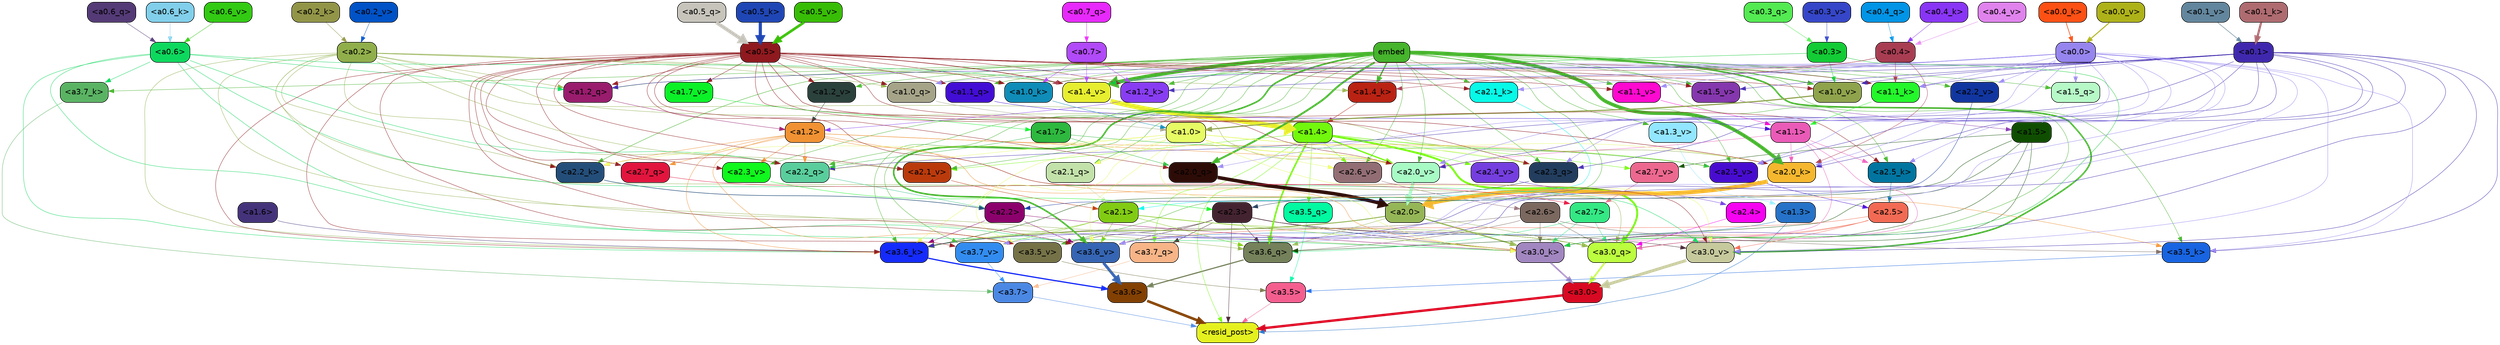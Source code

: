 strict digraph "" {
	graph [bgcolor=transparent,
		layout=dot,
		overlap=false,
		splines=true
	];
	"<a3.7>"	[color=black,
		fillcolor="#4b88e4",
		fontname=Helvetica,
		shape=box,
		style="filled, rounded"];
	"<resid_post>"	[color=black,
		fillcolor="#e5f11f",
		fontname=Helvetica,
		shape=box,
		style="filled, rounded"];
	"<a3.7>" -> "<resid_post>"	[color="#4b88e4",
		penwidth=0.6239100098609924];
	"<a3.6>"	[color=black,
		fillcolor="#824003",
		fontname=Helvetica,
		shape=box,
		style="filled, rounded"];
	"<a3.6>" -> "<resid_post>"	[color="#824003",
		penwidth=4.569062113761902];
	"<a3.5>"	[color=black,
		fillcolor="#f45e8f",
		fontname=Helvetica,
		shape=box,
		style="filled, rounded"];
	"<a3.5>" -> "<resid_post>"	[color="#f45e8f",
		penwidth=0.6];
	"<a3.0>"	[color=black,
		fillcolor="#d80922",
		fontname=Helvetica,
		shape=box,
		style="filled, rounded"];
	"<a3.0>" -> "<resid_post>"	[color="#d80922",
		penwidth=4.283544182777405];
	"<a2.3>"	[color=black,
		fillcolor="#442330",
		fontname=Helvetica,
		shape=box,
		style="filled, rounded"];
	"<a2.3>" -> "<resid_post>"	[color="#442330",
		penwidth=0.6];
	"<a3.7_q>"	[color=black,
		fillcolor="#f6b487",
		fontname=Helvetica,
		shape=box,
		style="filled, rounded"];
	"<a2.3>" -> "<a3.7_q>"	[color="#442330",
		penwidth=0.6];
	"<a3.6_q>"	[color=black,
		fillcolor="#74815a",
		fontname=Helvetica,
		shape=box,
		style="filled, rounded"];
	"<a2.3>" -> "<a3.6_q>"	[color="#442330",
		penwidth=0.6];
	"<a3.0_q>"	[color=black,
		fillcolor="#bcfd3f",
		fontname=Helvetica,
		shape=box,
		style="filled, rounded"];
	"<a2.3>" -> "<a3.0_q>"	[color="#442330",
		penwidth=0.6];
	"<a3.0_k>"	[color=black,
		fillcolor="#a186c0",
		fontname=Helvetica,
		shape=box,
		style="filled, rounded"];
	"<a2.3>" -> "<a3.0_k>"	[color="#442330",
		penwidth=0.6];
	"<a3.6_v>"	[color=black,
		fillcolor="#3565b3",
		fontname=Helvetica,
		shape=box,
		style="filled, rounded"];
	"<a2.3>" -> "<a3.6_v>"	[color="#442330",
		penwidth=0.6];
	"<a3.5_v>"	[color=black,
		fillcolor="#757248",
		fontname=Helvetica,
		shape=box,
		style="filled, rounded"];
	"<a2.3>" -> "<a3.5_v>"	[color="#442330",
		penwidth=0.6];
	"<a3.0_v>"	[color=black,
		fillcolor="#c6c99c",
		fontname=Helvetica,
		shape=box,
		style="filled, rounded"];
	"<a2.3>" -> "<a3.0_v>"	[color="#442330",
		penwidth=0.6];
	"<a1.4>"	[color=black,
		fillcolor="#72f80c",
		fontname=Helvetica,
		shape=box,
		style="filled, rounded"];
	"<a1.4>" -> "<resid_post>"	[color="#72f80c",
		penwidth=0.6];
	"<a1.4>" -> "<a3.7_q>"	[color="#72f80c",
		penwidth=0.6];
	"<a1.4>" -> "<a3.6_q>"	[color="#72f80c",
		penwidth=2.7934007048606873];
	"<a3.5_q>"	[color=black,
		fillcolor="#01f9a1",
		fontname=Helvetica,
		shape=box,
		style="filled, rounded"];
	"<a1.4>" -> "<a3.5_q>"	[color="#72f80c",
		penwidth=0.6];
	"<a1.4>" -> "<a3.0_q>"	[color="#72f80c",
		penwidth=3.340754985809326];
	"<a2.3_q>"	[color=black,
		fillcolor="#223d5e",
		fontname=Helvetica,
		shape=box,
		style="filled, rounded"];
	"<a1.4>" -> "<a2.3_q>"	[color="#72f80c",
		penwidth=0.6];
	"<a2.7_v>"	[color=black,
		fillcolor="#ec688f",
		fontname=Helvetica,
		shape=box,
		style="filled, rounded"];
	"<a1.4>" -> "<a2.7_v>"	[color="#72f80c",
		penwidth=0.6];
	"<a2.6_v>"	[color=black,
		fillcolor="#926e74",
		fontname=Helvetica,
		shape=box,
		style="filled, rounded"];
	"<a1.4>" -> "<a2.6_v>"	[color="#72f80c",
		penwidth=0.6];
	"<a2.5_v>"	[color=black,
		fillcolor="#480cd0",
		fontname=Helvetica,
		shape=box,
		style="filled, rounded"];
	"<a1.4>" -> "<a2.5_v>"	[color="#72f80c",
		penwidth=0.6];
	"<a2.4_v>"	[color=black,
		fillcolor="#753edf",
		fontname=Helvetica,
		shape=box,
		style="filled, rounded"];
	"<a1.4>" -> "<a2.4_v>"	[color="#72f80c",
		penwidth=0.6];
	"<a2.1_v>"	[color=black,
		fillcolor="#ba3a0c",
		fontname=Helvetica,
		shape=box,
		style="filled, rounded"];
	"<a1.4>" -> "<a2.1_v>"	[color="#72f80c",
		penwidth=0.6];
	"<a2.0_v>"	[color=black,
		fillcolor="#a8fac5",
		fontname=Helvetica,
		shape=box,
		style="filled, rounded"];
	"<a1.4>" -> "<a2.0_v>"	[color="#72f80c",
		penwidth=2.268759250640869];
	"<a1.3>"	[color=black,
		fillcolor="#2572c8",
		fontname=Helvetica,
		shape=box,
		style="filled, rounded"];
	"<a1.3>" -> "<resid_post>"	[color="#2572c8",
		penwidth=0.6];
	"<a1.3>" -> "<a3.6_v>"	[color="#2572c8",
		penwidth=0.6];
	"<a3.7_q>" -> "<a3.7>"	[color="#f6b487",
		penwidth=0.6];
	"<a3.6_q>" -> "<a3.6>"	[color="#74815a",
		penwidth=2.0347584784030914];
	"<a3.5_q>" -> "<a3.5>"	[color="#01f9a1",
		penwidth=0.6];
	"<a3.0_q>" -> "<a3.0>"	[color="#bcfd3f",
		penwidth=2.8635367155075073];
	"<a3.7_k>"	[color=black,
		fillcolor="#5ab363",
		fontname=Helvetica,
		shape=box,
		style="filled, rounded"];
	"<a3.7_k>" -> "<a3.7>"	[color="#5ab363",
		penwidth=0.6];
	"<a3.6_k>"	[color=black,
		fillcolor="#152bfb",
		fontname=Helvetica,
		shape=box,
		style="filled, rounded"];
	"<a3.6_k>" -> "<a3.6>"	[color="#152bfb",
		penwidth=2.1760786175727844];
	"<a3.5_k>"	[color=black,
		fillcolor="#1864e1",
		fontname=Helvetica,
		shape=box,
		style="filled, rounded"];
	"<a3.5_k>" -> "<a3.5>"	[color="#1864e1",
		penwidth=0.6];
	"<a3.0_k>" -> "<a3.0>"	[color="#a186c0",
		penwidth=2.632905662059784];
	"<a3.7_v>"	[color=black,
		fillcolor="#328cf0",
		fontname=Helvetica,
		shape=box,
		style="filled, rounded"];
	"<a3.7_v>" -> "<a3.7>"	[color="#328cf0",
		penwidth=0.6];
	"<a3.6_v>" -> "<a3.6>"	[color="#3565b3",
		penwidth=4.981305837631226];
	"<a3.5_v>" -> "<a3.5>"	[color="#757248",
		penwidth=0.6];
	"<a3.0_v>" -> "<a3.0>"	[color="#c6c99c",
		penwidth=5.168330669403076];
	"<a2.7>"	[color=black,
		fillcolor="#34e884",
		fontname=Helvetica,
		shape=box,
		style="filled, rounded"];
	"<a2.7>" -> "<a3.6_q>"	[color="#34e884",
		penwidth=0.6];
	"<a2.7>" -> "<a3.0_q>"	[color="#34e884",
		penwidth=0.6];
	"<a2.7>" -> "<a3.0_k>"	[color="#34e884",
		penwidth=0.6];
	"<a2.6>"	[color=black,
		fillcolor="#7b685f",
		fontname=Helvetica,
		shape=box,
		style="filled, rounded"];
	"<a2.6>" -> "<a3.6_q>"	[color="#7b685f",
		penwidth=0.6];
	"<a2.6>" -> "<a3.0_q>"	[color="#7b685f",
		penwidth=0.6];
	"<a2.6>" -> "<a3.6_k>"	[color="#7b685f",
		penwidth=0.6];
	"<a2.6>" -> "<a3.5_k>"	[color="#7b685f",
		penwidth=0.6];
	"<a2.6>" -> "<a3.0_k>"	[color="#7b685f",
		penwidth=0.6];
	"<a2.1>"	[color=black,
		fillcolor="#81cb13",
		fontname=Helvetica,
		shape=box,
		style="filled, rounded"];
	"<a2.1>" -> "<a3.6_q>"	[color="#81cb13",
		penwidth=0.6];
	"<a2.1>" -> "<a3.0_q>"	[color="#81cb13",
		penwidth=0.6];
	"<a2.1>" -> "<a3.6_k>"	[color="#81cb13",
		penwidth=0.6];
	"<a2.1>" -> "<a3.0_k>"	[color="#81cb13",
		penwidth=0.6];
	"<a2.1>" -> "<a3.7_v>"	[color="#81cb13",
		penwidth=0.6];
	"<a2.1>" -> "<a3.6_v>"	[color="#81cb13",
		penwidth=0.6];
	"<a2.0>"	[color=black,
		fillcolor="#95b656",
		fontname=Helvetica,
		shape=box,
		style="filled, rounded"];
	"<a2.0>" -> "<a3.6_q>"	[color="#95b656",
		penwidth=0.6];
	"<a2.0>" -> "<a3.0_q>"	[color="#95b656",
		penwidth=0.6];
	"<a2.0>" -> "<a3.6_k>"	[color="#95b656",
		penwidth=1.6382827460765839];
	"<a2.0>" -> "<a3.0_k>"	[color="#95b656",
		penwidth=2.161143198609352];
	"<a1.5>"	[color=black,
		fillcolor="#0f4e01",
		fontname=Helvetica,
		shape=box,
		style="filled, rounded"];
	"<a1.5>" -> "<a3.6_q>"	[color="#0f4e01",
		penwidth=0.6];
	"<a1.5>" -> "<a3.0_q>"	[color="#0f4e01",
		penwidth=0.6];
	"<a1.5>" -> "<a3.6_k>"	[color="#0f4e01",
		penwidth=0.6];
	"<a1.5>" -> "<a3.0_k>"	[color="#0f4e01",
		penwidth=0.6];
	"<a1.5>" -> "<a2.7_v>"	[color="#0f4e01",
		penwidth=0.6];
	"<a0.2>"	[color=black,
		fillcolor="#90af4b",
		fontname=Helvetica,
		shape=box,
		style="filled, rounded"];
	"<a0.2>" -> "<a3.6_q>"	[color="#90af4b",
		penwidth=0.6];
	"<a0.2>" -> "<a3.0_q>"	[color="#90af4b",
		penwidth=0.6];
	"<a0.2>" -> "<a3.6_k>"	[color="#90af4b",
		penwidth=0.6];
	"<a0.2>" -> "<a3.0_k>"	[color="#90af4b",
		penwidth=0.6];
	"<a2.2_q>"	[color=black,
		fillcolor="#59ce9c",
		fontname=Helvetica,
		shape=box,
		style="filled, rounded"];
	"<a0.2>" -> "<a2.2_q>"	[color="#90af4b",
		penwidth=0.6];
	"<a2.2_k>"	[color=black,
		fillcolor="#244e7a",
		fontname=Helvetica,
		shape=box,
		style="filled, rounded"];
	"<a0.2>" -> "<a2.2_k>"	[color="#90af4b",
		penwidth=0.6];
	"<a2.0_k>"	[color=black,
		fillcolor="#f5b72e",
		fontname=Helvetica,
		shape=box,
		style="filled, rounded"];
	"<a0.2>" -> "<a2.0_k>"	[color="#90af4b",
		penwidth=0.6];
	"<a0.2>" -> "<a2.1_v>"	[color="#90af4b",
		penwidth=0.6];
	"<a0.2>" -> "<a2.0_v>"	[color="#90af4b",
		penwidth=0.6];
	"<a1.2_q>"	[color=black,
		fillcolor="#991c6d",
		fontname=Helvetica,
		shape=box,
		style="filled, rounded"];
	"<a0.2>" -> "<a1.2_q>"	[color="#90af4b",
		penwidth=0.6];
	"<a1.0_q>"	[color=black,
		fillcolor="#a5a489",
		fontname=Helvetica,
		shape=box,
		style="filled, rounded"];
	"<a0.2>" -> "<a1.0_q>"	[color="#90af4b",
		penwidth=0.6];
	"<a1.4_k>"	[color=black,
		fillcolor="#ba2213",
		fontname=Helvetica,
		shape=box,
		style="filled, rounded"];
	"<a0.2>" -> "<a1.4_k>"	[color="#90af4b",
		penwidth=0.6];
	"<a1.4_v>"	[color=black,
		fillcolor="#e7ee2f",
		fontname=Helvetica,
		shape=box,
		style="filled, rounded"];
	"<a0.2>" -> "<a1.4_v>"	[color="#90af4b",
		penwidth=0.6];
	"<a2.5>"	[color=black,
		fillcolor="#f26a53",
		fontname=Helvetica,
		shape=box,
		style="filled, rounded"];
	"<a2.5>" -> "<a3.0_q>"	[color="#f26a53",
		penwidth=0.6];
	"<a2.5>" -> "<a3.0_k>"	[color="#f26a53",
		penwidth=0.6];
	"<a2.5>" -> "<a3.6_v>"	[color="#f26a53",
		penwidth=0.6];
	"<a2.5>" -> "<a3.0_v>"	[color="#f26a53",
		penwidth=0.6];
	"<a2.4>"	[color=black,
		fillcolor="#f603f1",
		fontname=Helvetica,
		shape=box,
		style="filled, rounded"];
	"<a2.4>" -> "<a3.0_q>"	[color="#f603f1",
		penwidth=0.6];
	"<a1.1>"	[color=black,
		fillcolor="#ea5ab7",
		fontname=Helvetica,
		shape=box,
		style="filled, rounded"];
	"<a1.1>" -> "<a3.0_q>"	[color="#ea5ab7",
		penwidth=0.6];
	"<a1.1>" -> "<a3.0_k>"	[color="#ea5ab7",
		penwidth=0.6];
	"<a2.5_k>"	[color=black,
		fillcolor="#0175a0",
		fontname=Helvetica,
		shape=box,
		style="filled, rounded"];
	"<a1.1>" -> "<a2.5_k>"	[color="#ea5ab7",
		penwidth=0.6];
	"<a1.1>" -> "<a2.0_k>"	[color="#ea5ab7",
		penwidth=0.6];
	"<a1.1>" -> "<a2.0_v>"	[color="#ea5ab7",
		penwidth=0.6];
	"<a0.6>"	[color=black,
		fillcolor="#0dd85e",
		fontname=Helvetica,
		shape=box,
		style="filled, rounded"];
	"<a0.6>" -> "<a3.7_k>"	[color="#0dd85e",
		penwidth=0.6];
	"<a0.6>" -> "<a3.6_k>"	[color="#0dd85e",
		penwidth=0.6];
	"<a0.6>" -> "<a3.0_k>"	[color="#0dd85e",
		penwidth=0.6];
	"<a0.6>" -> "<a3.6_v>"	[color="#0dd85e",
		penwidth=0.6];
	"<a0.6>" -> "<a3.0_v>"	[color="#0dd85e",
		penwidth=0.6];
	"<a0.6>" -> "<a2.2_q>"	[color="#0dd85e",
		penwidth=0.6];
	"<a0.6>" -> "<a1.2_q>"	[color="#0dd85e",
		penwidth=0.6];
	"<a0.6>" -> "<a1.4_v>"	[color="#0dd85e",
		penwidth=0.6];
	embed	[color=black,
		fillcolor="#46b42c",
		fontname=Helvetica,
		shape=box,
		style="filled, rounded"];
	embed -> "<a3.7_k>"	[color="#46b42c",
		penwidth=0.6];
	embed -> "<a3.6_k>"	[color="#46b42c",
		penwidth=0.6];
	embed -> "<a3.5_k>"	[color="#46b42c",
		penwidth=0.6];
	embed -> "<a3.0_k>"	[color="#46b42c",
		penwidth=0.6];
	embed -> "<a3.7_v>"	[color="#46b42c",
		penwidth=0.6];
	embed -> "<a3.6_v>"	[color="#46b42c",
		penwidth=2.7825746536254883];
	embed -> "<a3.5_v>"	[color="#46b42c",
		penwidth=0.6];
	embed -> "<a3.0_v>"	[color="#46b42c",
		penwidth=2.6950180530548096];
	embed -> "<a2.3_q>"	[color="#46b42c",
		penwidth=0.6];
	embed -> "<a2.2_q>"	[color="#46b42c",
		penwidth=0.6];
	"<a2.1_q>"	[color=black,
		fillcolor="#c3e2aa",
		fontname=Helvetica,
		shape=box,
		style="filled, rounded"];
	embed -> "<a2.1_q>"	[color="#46b42c",
		penwidth=0.6];
	"<a2.0_q>"	[color=black,
		fillcolor="#2d0c07",
		fontname=Helvetica,
		shape=box,
		style="filled, rounded"];
	embed -> "<a2.0_q>"	[color="#46b42c",
		penwidth=3.305941343307495];
	embed -> "<a2.5_k>"	[color="#46b42c",
		penwidth=0.6];
	embed -> "<a2.2_k>"	[color="#46b42c",
		penwidth=0.6698317527770996];
	"<a2.1_k>"	[color=black,
		fillcolor="#07f9e8",
		fontname=Helvetica,
		shape=box,
		style="filled, rounded"];
	embed -> "<a2.1_k>"	[color="#46b42c",
		penwidth=0.6];
	embed -> "<a2.0_k>"	[color="#46b42c",
		penwidth=6.12570995092392];
	embed -> "<a2.6_v>"	[color="#46b42c",
		penwidth=0.6];
	embed -> "<a2.5_v>"	[color="#46b42c",
		penwidth=0.6];
	"<a2.3_v>"	[color=black,
		fillcolor="#10f81d",
		fontname=Helvetica,
		shape=box,
		style="filled, rounded"];
	embed -> "<a2.3_v>"	[color="#46b42c",
		penwidth=0.6];
	"<a2.2_v>"	[color=black,
		fillcolor="#1136a0",
		fontname=Helvetica,
		shape=box,
		style="filled, rounded"];
	embed -> "<a2.2_v>"	[color="#46b42c",
		penwidth=0.6];
	embed -> "<a2.1_v>"	[color="#46b42c",
		penwidth=0.6];
	embed -> "<a2.0_v>"	[color="#46b42c",
		penwidth=0.6];
	"<a1.5_q>"	[color=black,
		fillcolor="#b6f9c7",
		fontname=Helvetica,
		shape=box,
		style="filled, rounded"];
	embed -> "<a1.5_q>"	[color="#46b42c",
		penwidth=0.6];
	embed -> "<a1.2_q>"	[color="#46b42c",
		penwidth=0.6087074279785156];
	"<a1.1_q>"	[color=black,
		fillcolor="#420dd4",
		fontname=Helvetica,
		shape=box,
		style="filled, rounded"];
	embed -> "<a1.1_q>"	[color="#46b42c",
		penwidth=0.6];
	embed -> "<a1.0_q>"	[color="#46b42c",
		penwidth=0.6];
	embed -> "<a1.4_k>"	[color="#46b42c",
		penwidth=2.1858973503112793];
	"<a1.2_k>"	[color=black,
		fillcolor="#883df2",
		fontname=Helvetica,
		shape=box,
		style="filled, rounded"];
	embed -> "<a1.2_k>"	[color="#46b42c",
		penwidth=0.6];
	"<a1.1_k>"	[color=black,
		fillcolor="#23f72b",
		fontname=Helvetica,
		shape=box,
		style="filled, rounded"];
	embed -> "<a1.1_k>"	[color="#46b42c",
		penwidth=0.6];
	"<a1.0_k>"	[color=black,
		fillcolor="#0f8cb7",
		fontname=Helvetica,
		shape=box,
		style="filled, rounded"];
	embed -> "<a1.0_k>"	[color="#46b42c",
		penwidth=0.6];
	"<a1.5_v>"	[color=black,
		fillcolor="#8537ad",
		fontname=Helvetica,
		shape=box,
		style="filled, rounded"];
	embed -> "<a1.5_v>"	[color="#46b42c",
		penwidth=0.6];
	embed -> "<a1.4_v>"	[color="#46b42c",
		penwidth=6.590077131986618];
	"<a1.3_v>"	[color=black,
		fillcolor="#92e6ff",
		fontname=Helvetica,
		shape=box,
		style="filled, rounded"];
	embed -> "<a1.3_v>"	[color="#46b42c",
		penwidth=0.6];
	"<a1.2_v>"	[color=black,
		fillcolor="#2b413b",
		fontname=Helvetica,
		shape=box,
		style="filled, rounded"];
	embed -> "<a1.2_v>"	[color="#46b42c",
		penwidth=0.6];
	"<a1.1_v>"	[color=black,
		fillcolor="#fd09d0",
		fontname=Helvetica,
		shape=box,
		style="filled, rounded"];
	embed -> "<a1.1_v>"	[color="#46b42c",
		penwidth=0.6];
	"<a1.0_v>"	[color=black,
		fillcolor="#8fa34c",
		fontname=Helvetica,
		shape=box,
		style="filled, rounded"];
	embed -> "<a1.0_v>"	[color="#46b42c",
		penwidth=1.2076449394226074];
	"<a2.2>"	[color=black,
		fillcolor="#8c026c",
		fontname=Helvetica,
		shape=box,
		style="filled, rounded"];
	"<a2.2>" -> "<a3.6_k>"	[color="#8c026c",
		penwidth=0.6];
	"<a2.2>" -> "<a3.0_k>"	[color="#8c026c",
		penwidth=0.6];
	"<a2.2>" -> "<a3.6_v>"	[color="#8c026c",
		penwidth=0.6];
	"<a1.6>"	[color=black,
		fillcolor="#44337a",
		fontname=Helvetica,
		shape=box,
		style="filled, rounded"];
	"<a1.6>" -> "<a3.6_k>"	[color="#44337a",
		penwidth=0.6];
	"<a1.2>"	[color=black,
		fillcolor="#f09233",
		fontname=Helvetica,
		shape=box,
		style="filled, rounded"];
	"<a1.2>" -> "<a3.6_k>"	[color="#f09233",
		penwidth=0.6];
	"<a1.2>" -> "<a3.5_k>"	[color="#f09233",
		penwidth=0.6];
	"<a1.2>" -> "<a3.0_k>"	[color="#f09233",
		penwidth=0.6];
	"<a1.2>" -> "<a3.5_v>"	[color="#f09233",
		penwidth=0.6];
	"<a2.7_q>"	[color=black,
		fillcolor="#e1153e",
		fontname=Helvetica,
		shape=box,
		style="filled, rounded"];
	"<a1.2>" -> "<a2.7_q>"	[color="#f09233",
		penwidth=0.6];
	"<a1.2>" -> "<a2.2_q>"	[color="#f09233",
		penwidth=0.6];
	"<a1.2>" -> "<a2.2_k>"	[color="#f09233",
		penwidth=0.6];
	"<a1.2>" -> "<a2.5_v>"	[color="#f09233",
		penwidth=0.6];
	"<a1.2>" -> "<a2.3_v>"	[color="#f09233",
		penwidth=0.6];
	"<a1.2>" -> "<a2.0_v>"	[color="#f09233",
		penwidth=0.6];
	"<a1.0>"	[color=black,
		fillcolor="#e7fb65",
		fontname=Helvetica,
		shape=box,
		style="filled, rounded"];
	"<a1.0>" -> "<a3.6_k>"	[color="#e7fb65",
		penwidth=0.6];
	"<a1.0>" -> "<a3.0_k>"	[color="#e7fb65",
		penwidth=0.6];
	"<a1.0>" -> "<a3.6_v>"	[color="#e7fb65",
		penwidth=0.6];
	"<a1.0>" -> "<a3.5_v>"	[color="#e7fb65",
		penwidth=0.6];
	"<a1.0>" -> "<a3.0_v>"	[color="#e7fb65",
		penwidth=0.6];
	"<a1.0>" -> "<a2.3_q>"	[color="#e7fb65",
		penwidth=0.6];
	"<a1.0>" -> "<a2.2_q>"	[color="#e7fb65",
		penwidth=0.6];
	"<a1.0>" -> "<a2.1_q>"	[color="#e7fb65",
		penwidth=0.6];
	"<a1.0>" -> "<a2.2_k>"	[color="#e7fb65",
		penwidth=0.6];
	"<a1.0>" -> "<a2.0_k>"	[color="#e7fb65",
		penwidth=0.6];
	"<a1.0>" -> "<a2.6_v>"	[color="#e7fb65",
		penwidth=0.6];
	"<a1.0>" -> "<a2.0_v>"	[color="#e7fb65",
		penwidth=1.2213096618652344];
	"<a0.5>"	[color=black,
		fillcolor="#8f191e",
		fontname=Helvetica,
		shape=box,
		style="filled, rounded"];
	"<a0.5>" -> "<a3.6_k>"	[color="#8f191e",
		penwidth=0.6];
	"<a0.5>" -> "<a3.7_v>"	[color="#8f191e",
		penwidth=0.6];
	"<a0.5>" -> "<a3.6_v>"	[color="#8f191e",
		penwidth=0.6];
	"<a0.5>" -> "<a3.5_v>"	[color="#8f191e",
		penwidth=0.6];
	"<a0.5>" -> "<a3.0_v>"	[color="#8f191e",
		penwidth=0.6];
	"<a0.5>" -> "<a2.7_q>"	[color="#8f191e",
		penwidth=0.6];
	"<a0.5>" -> "<a2.3_q>"	[color="#8f191e",
		penwidth=0.6];
	"<a0.5>" -> "<a2.2_q>"	[color="#8f191e",
		penwidth=0.6];
	"<a0.5>" -> "<a2.0_q>"	[color="#8f191e",
		penwidth=0.6];
	"<a0.5>" -> "<a2.5_k>"	[color="#8f191e",
		penwidth=0.6];
	"<a0.5>" -> "<a2.2_k>"	[color="#8f191e",
		penwidth=0.6];
	"<a0.5>" -> "<a2.1_k>"	[color="#8f191e",
		penwidth=0.6];
	"<a0.5>" -> "<a2.0_k>"	[color="#8f191e",
		penwidth=0.6900839805603027];
	"<a0.5>" -> "<a2.3_v>"	[color="#8f191e",
		penwidth=0.6];
	"<a0.5>" -> "<a2.1_v>"	[color="#8f191e",
		penwidth=0.6];
	"<a0.5>" -> "<a2.0_v>"	[color="#8f191e",
		penwidth=0.6];
	"<a0.5>" -> "<a1.2_q>"	[color="#8f191e",
		penwidth=0.6];
	"<a0.5>" -> "<a1.1_q>"	[color="#8f191e",
		penwidth=0.6];
	"<a0.5>" -> "<a1.0_q>"	[color="#8f191e",
		penwidth=0.6];
	"<a0.5>" -> "<a1.2_k>"	[color="#8f191e",
		penwidth=0.6];
	"<a0.5>" -> "<a1.1_k>"	[color="#8f191e",
		penwidth=0.6];
	"<a0.5>" -> "<a1.0_k>"	[color="#8f191e",
		penwidth=0.6];
	"<a1.7_v>"	[color=black,
		fillcolor="#0bf128",
		fontname=Helvetica,
		shape=box,
		style="filled, rounded"];
	"<a0.5>" -> "<a1.7_v>"	[color="#8f191e",
		penwidth=0.6];
	"<a0.5>" -> "<a1.5_v>"	[color="#8f191e",
		penwidth=0.6];
	"<a0.5>" -> "<a1.4_v>"	[color="#8f191e",
		penwidth=0.9985027313232422];
	"<a0.5>" -> "<a1.2_v>"	[color="#8f191e",
		penwidth=0.6];
	"<a0.5>" -> "<a1.1_v>"	[color="#8f191e",
		penwidth=0.6];
	"<a0.5>" -> "<a1.0_v>"	[color="#8f191e",
		penwidth=0.6];
	"<a0.1>"	[color=black,
		fillcolor="#4028ae",
		fontname=Helvetica,
		shape=box,
		style="filled, rounded"];
	"<a0.1>" -> "<a3.6_k>"	[color="#4028ae",
		penwidth=0.6];
	"<a0.1>" -> "<a3.5_k>"	[color="#4028ae",
		penwidth=0.6];
	"<a0.1>" -> "<a3.0_k>"	[color="#4028ae",
		penwidth=0.6];
	"<a0.1>" -> "<a3.6_v>"	[color="#4028ae",
		penwidth=0.6];
	"<a0.1>" -> "<a3.0_v>"	[color="#4028ae",
		penwidth=0.6];
	"<a0.1>" -> "<a2.3_q>"	[color="#4028ae",
		penwidth=0.6];
	"<a0.1>" -> "<a2.2_q>"	[color="#4028ae",
		penwidth=0.6];
	"<a0.1>" -> "<a2.0_k>"	[color="#4028ae",
		penwidth=0.6];
	"<a0.1>" -> "<a2.5_v>"	[color="#4028ae",
		penwidth=0.6];
	"<a0.1>" -> "<a2.0_v>"	[color="#4028ae",
		penwidth=0.6];
	"<a0.1>" -> "<a1.2_q>"	[color="#4028ae",
		penwidth=0.6218185424804688];
	"<a0.1>" -> "<a1.2_k>"	[color="#4028ae",
		penwidth=0.6];
	"<a0.1>" -> "<a1.1_k>"	[color="#4028ae",
		penwidth=0.6];
	"<a0.1>" -> "<a1.5_v>"	[color="#4028ae",
		penwidth=0.6];
	"<a0.1>" -> "<a1.4_v>"	[color="#4028ae",
		penwidth=0.6];
	"<a0.1>" -> "<a1.0_v>"	[color="#4028ae",
		penwidth=0.6];
	"<a0.0>"	[color=black,
		fillcolor="#9785ef",
		fontname=Helvetica,
		shape=box,
		style="filled, rounded"];
	"<a0.0>" -> "<a3.5_k>"	[color="#9785ef",
		penwidth=0.6];
	"<a0.0>" -> "<a3.7_v>"	[color="#9785ef",
		penwidth=0.6];
	"<a0.0>" -> "<a3.6_v>"	[color="#9785ef",
		penwidth=0.6];
	"<a0.0>" -> "<a3.0_v>"	[color="#9785ef",
		penwidth=0.6];
	"<a0.0>" -> "<a2.3_q>"	[color="#9785ef",
		penwidth=0.6];
	"<a0.0>" -> "<a2.0_q>"	[color="#9785ef",
		penwidth=0.6];
	"<a0.0>" -> "<a2.5_k>"	[color="#9785ef",
		penwidth=0.6];
	"<a0.0>" -> "<a2.1_k>"	[color="#9785ef",
		penwidth=0.6];
	"<a0.0>" -> "<a2.0_k>"	[color="#9785ef",
		penwidth=0.6];
	"<a0.0>" -> "<a2.5_v>"	[color="#9785ef",
		penwidth=0.6];
	"<a0.0>" -> "<a2.2_v>"	[color="#9785ef",
		penwidth=0.6];
	"<a0.0>" -> "<a2.0_v>"	[color="#9785ef",
		penwidth=0.6];
	"<a0.0>" -> "<a1.5_q>"	[color="#9785ef",
		penwidth=0.6];
	"<a0.0>" -> "<a1.0_q>"	[color="#9785ef",
		penwidth=0.6];
	"<a0.0>" -> "<a1.1_k>"	[color="#9785ef",
		penwidth=0.6];
	"<a0.0>" -> "<a1.4_v>"	[color="#9785ef",
		penwidth=0.6];
	"<a0.0>" -> "<a1.1_v>"	[color="#9785ef",
		penwidth=0.6];
	"<a0.3>"	[color=black,
		fillcolor="#12cb35",
		fontname=Helvetica,
		shape=box,
		style="filled, rounded"];
	"<a0.3>" -> "<a3.0_k>"	[color="#12cb35",
		penwidth=0.6];
	"<a0.3>" -> "<a1.4_v>"	[color="#12cb35",
		penwidth=0.6];
	"<a0.3>" -> "<a1.0_v>"	[color="#12cb35",
		penwidth=0.6];
	"<a2.7_q>" -> "<a2.7>"	[color="#e1153e",
		penwidth=0.6];
	"<a2.3_q>" -> "<a2.3>"	[color="#223d5e",
		penwidth=0.6];
	"<a2.2_q>" -> "<a2.2>"	[color="#59ce9c",
		penwidth=0.7553567886352539];
	"<a2.1_q>" -> "<a2.1>"	[color="#c3e2aa",
		penwidth=0.6];
	"<a2.0_q>" -> "<a2.0>"	[color="#2d0c07",
		penwidth=6.256794691085815];
	"<a2.5_k>" -> "<a2.5>"	[color="#0175a0",
		penwidth=0.6];
	"<a2.2_k>" -> "<a2.2>"	[color="#244e7a",
		penwidth=0.8854708671569824];
	"<a2.1_k>" -> "<a2.1>"	[color="#07f9e8",
		penwidth=0.6];
	"<a2.0_k>" -> "<a2.0>"	[color="#f5b72e",
		penwidth=7.231504917144775];
	"<a2.7_v>" -> "<a2.7>"	[color="#ec688f",
		penwidth=0.6];
	"<a2.6_v>" -> "<a2.6>"	[color="#926e74",
		penwidth=0.6];
	"<a2.5_v>" -> "<a2.5>"	[color="#480cd0",
		penwidth=0.6];
	"<a2.4_v>" -> "<a2.4>"	[color="#753edf",
		penwidth=0.6];
	"<a2.3_v>" -> "<a2.3>"	[color="#10f81d",
		penwidth=0.6];
	"<a2.2_v>" -> "<a2.2>"	[color="#1136a0",
		penwidth=0.6];
	"<a2.1_v>" -> "<a2.1>"	[color="#ba3a0c",
		penwidth=0.6];
	"<a2.0_v>" -> "<a2.0>"	[color="#a8fac5",
		penwidth=5.231471925973892];
	"<a1.7>"	[color=black,
		fillcolor="#2eb83f",
		fontname=Helvetica,
		shape=box,
		style="filled, rounded"];
	"<a1.7>" -> "<a2.2_q>"	[color="#2eb83f",
		penwidth=0.6];
	"<a1.7>" -> "<a2.0_q>"	[color="#2eb83f",
		penwidth=0.6];
	"<a1.7>" -> "<a2.5_v>"	[color="#2eb83f",
		penwidth=0.6];
	"<a0.4>"	[color=black,
		fillcolor="#a83d52",
		fontname=Helvetica,
		shape=box,
		style="filled, rounded"];
	"<a0.4>" -> "<a2.0_k>"	[color="#a83d52",
		penwidth=0.6];
	"<a0.4>" -> "<a1.4_k>"	[color="#a83d52",
		penwidth=0.6];
	"<a0.4>" -> "<a1.1_k>"	[color="#a83d52",
		penwidth=0.6];
	"<a0.4>" -> "<a1.0_k>"	[color="#a83d52",
		penwidth=0.6];
	"<a1.5_q>" -> "<a1.5>"	[color="#b6f9c7",
		penwidth=0.6];
	"<a1.2_q>" -> "<a1.2>"	[color="#991c6d",
		penwidth=0.6];
	"<a1.1_q>" -> "<a1.1>"	[color="#420dd4",
		penwidth=0.6];
	"<a1.0_q>" -> "<a1.0>"	[color="#a5a489",
		penwidth=0.6];
	"<a1.4_k>" -> "<a1.4>"	[color="#ba2213",
		penwidth=0.6];
	"<a1.2_k>" -> "<a1.2>"	[color="#883df2",
		penwidth=0.6];
	"<a1.1_k>" -> "<a1.1>"	[color="#23f72b",
		penwidth=0.6];
	"<a1.0_k>" -> "<a1.0>"	[color="#0f8cb7",
		penwidth=0.6];
	"<a1.7_v>" -> "<a1.7>"	[color="#0bf128",
		penwidth=0.6];
	"<a1.5_v>" -> "<a1.5>"	[color="#8537ad",
		penwidth=0.6];
	"<a1.4_v>" -> "<a1.4>"	[color="#e7ee2f",
		penwidth=8.36684274673462];
	"<a1.3_v>" -> "<a1.3>"	[color="#92e6ff",
		penwidth=0.6];
	"<a1.2_v>" -> "<a1.2>"	[color="#2b413b",
		penwidth=0.6];
	"<a1.1_v>" -> "<a1.1>"	[color="#fd09d0",
		penwidth=0.6];
	"<a1.0_v>" -> "<a1.0>"	[color="#8fa34c",
		penwidth=1.9665732383728027];
	"<a0.7>"	[color=black,
		fillcolor="#b14af8",
		fontname=Helvetica,
		shape=box,
		style="filled, rounded"];
	"<a0.7>" -> "<a1.2_k>"	[color="#b14af8",
		penwidth=0.6];
	"<a0.7>" -> "<a1.0_k>"	[color="#b14af8",
		penwidth=0.6];
	"<a0.7>" -> "<a1.4_v>"	[color="#b14af8",
		penwidth=0.6];
	"<a0.7_q>"	[color=black,
		fillcolor="#e729fb",
		fontname=Helvetica,
		shape=box,
		style="filled, rounded"];
	"<a0.7_q>" -> "<a0.7>"	[color="#e729fb",
		penwidth=0.6];
	"<a0.6_q>"	[color=black,
		fillcolor="#543a76",
		fontname=Helvetica,
		shape=box,
		style="filled, rounded"];
	"<a0.6_q>" -> "<a0.6>"	[color="#543a76",
		penwidth=0.6];
	"<a0.5_q>"	[color=black,
		fillcolor="#c6c4bb",
		fontname=Helvetica,
		shape=box,
		style="filled, rounded"];
	"<a0.5_q>" -> "<a0.5>"	[color="#c6c4bb",
		penwidth=6.156635046005249];
	"<a0.4_q>"	[color=black,
		fillcolor="#0294e6",
		fontname=Helvetica,
		shape=box,
		style="filled, rounded"];
	"<a0.4_q>" -> "<a0.4>"	[color="#0294e6",
		penwidth=0.6];
	"<a0.3_q>"	[color=black,
		fillcolor="#53ea52",
		fontname=Helvetica,
		shape=box,
		style="filled, rounded"];
	"<a0.3_q>" -> "<a0.3>"	[color="#53ea52",
		penwidth=0.6];
	"<a0.6_k>"	[color=black,
		fillcolor="#81cfea",
		fontname=Helvetica,
		shape=box,
		style="filled, rounded"];
	"<a0.6_k>" -> "<a0.6>"	[color="#81cfea",
		penwidth=0.6];
	"<a0.5_k>"	[color=black,
		fillcolor="#1f46b5",
		fontname=Helvetica,
		shape=box,
		style="filled, rounded"];
	"<a0.5_k>" -> "<a0.5>"	[color="#1f46b5",
		penwidth=5.603226900100708];
	"<a0.4_k>"	[color=black,
		fillcolor="#8935f5",
		fontname=Helvetica,
		shape=box,
		style="filled, rounded"];
	"<a0.4_k>" -> "<a0.4>"	[color="#8935f5",
		penwidth=0.6];
	"<a0.2_k>"	[color=black,
		fillcolor="#929547",
		fontname=Helvetica,
		shape=box,
		style="filled, rounded"];
	"<a0.2_k>" -> "<a0.2>"	[color="#929547",
		penwidth=0.6];
	"<a0.1_k>"	[color=black,
		fillcolor="#ae6b70",
		fontname=Helvetica,
		shape=box,
		style="filled, rounded"];
	"<a0.1_k>" -> "<a0.1>"	[color="#ae6b70",
		penwidth=3.7429747581481934];
	"<a0.0_k>"	[color=black,
		fillcolor="#fd5014",
		fontname=Helvetica,
		shape=box,
		style="filled, rounded"];
	"<a0.0_k>" -> "<a0.0>"	[color="#fd5014",
		penwidth=1.106727123260498];
	"<a0.6_v>"	[color=black,
		fillcolor="#32ca13",
		fontname=Helvetica,
		shape=box,
		style="filled, rounded"];
	"<a0.6_v>" -> "<a0.6>"	[color="#32ca13",
		penwidth=0.6];
	"<a0.5_v>"	[color=black,
		fillcolor="#38bd06",
		fontname=Helvetica,
		shape=box,
		style="filled, rounded"];
	"<a0.5_v>" -> "<a0.5>"	[color="#38bd06",
		penwidth=4.667354106903076];
	"<a0.4_v>"	[color=black,
		fillcolor="#e083ed",
		fontname=Helvetica,
		shape=box,
		style="filled, rounded"];
	"<a0.4_v>" -> "<a0.4>"	[color="#e083ed",
		penwidth=0.6];
	"<a0.3_v>"	[color=black,
		fillcolor="#3546c8",
		fontname=Helvetica,
		shape=box,
		style="filled, rounded"];
	"<a0.3_v>" -> "<a0.3>"	[color="#3546c8",
		penwidth=0.6];
	"<a0.2_v>"	[color=black,
		fillcolor="#0052c7",
		fontname=Helvetica,
		shape=box,
		style="filled, rounded"];
	"<a0.2_v>" -> "<a0.2>"	[color="#0052c7",
		penwidth=0.6];
	"<a0.1_v>"	[color=black,
		fillcolor="#62869d",
		fontname=Helvetica,
		shape=box,
		style="filled, rounded"];
	"<a0.1_v>" -> "<a0.1>"	[color="#62869d",
		penwidth=0.8298110961914062];
	"<a0.0_v>"	[color=black,
		fillcolor="#aeb219",
		fontname=Helvetica,
		shape=box,
		style="filled, rounded"];
	"<a0.0_v>" -> "<a0.0>"	[color="#aeb219",
		penwidth=1.7084956169128418];
}
